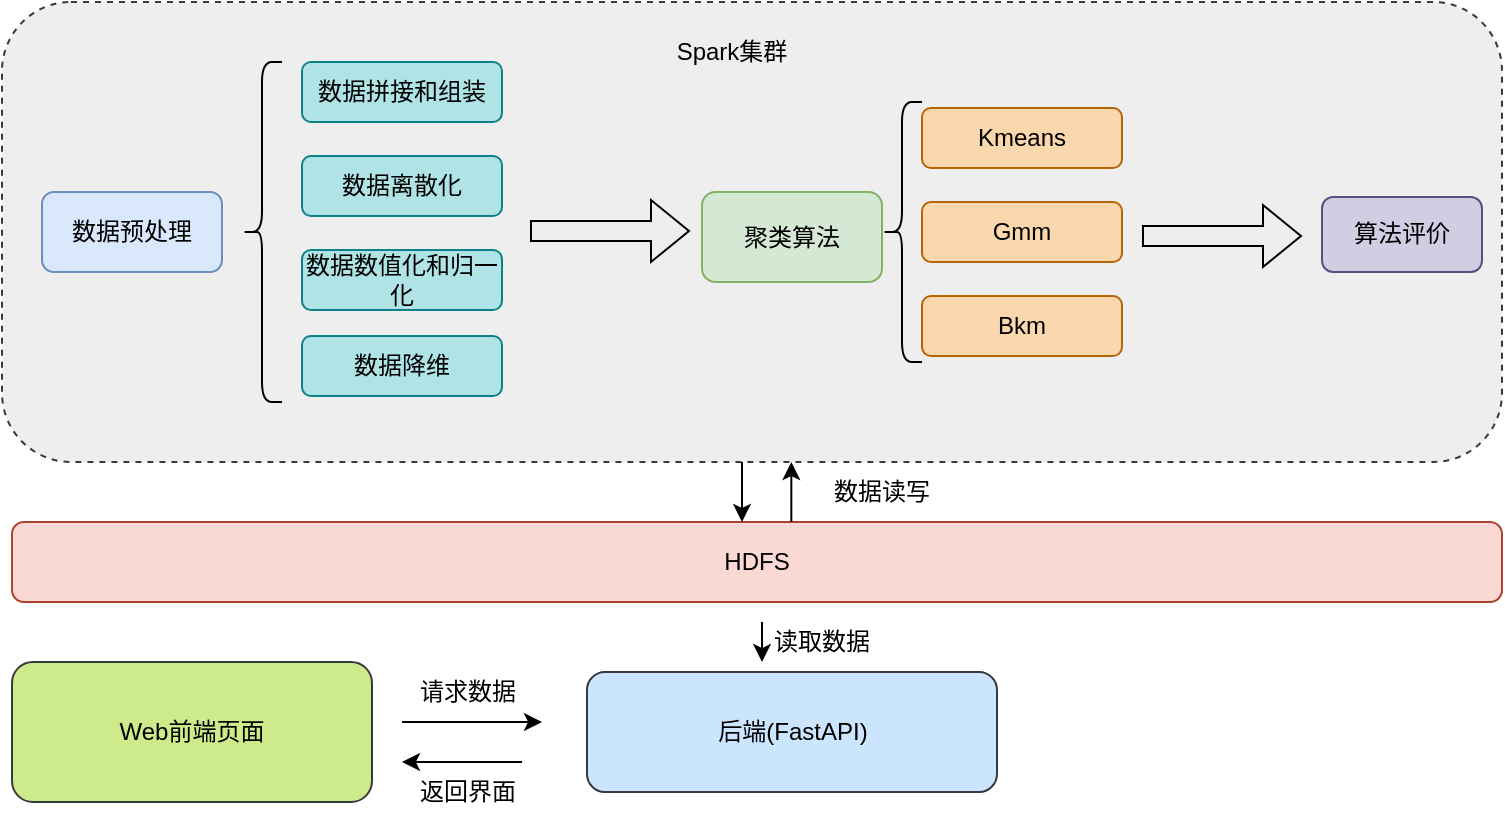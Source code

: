 <mxfile version="24.4.0" type="github">
  <diagram name="第 1 页" id="aVO2Qc_tfBkiSDM-4gPl">
    <mxGraphModel dx="1469" dy="746" grid="1" gridSize="10" guides="1" tooltips="1" connect="1" arrows="1" fold="1" page="1" pageScale="1" pageWidth="827" pageHeight="1169" math="0" shadow="0">
      <root>
        <mxCell id="0" />
        <mxCell id="1" parent="0" />
        <mxCell id="H8tJKzjwVSUlQSuMOM1C-24" value="" style="rounded=1;whiteSpace=wrap;html=1;dashed=1;fillColor=#eeeeee;strokeColor=#36393d;" vertex="1" parent="1">
          <mxGeometry x="150" y="520" width="750" height="230" as="geometry" />
        </mxCell>
        <mxCell id="H8tJKzjwVSUlQSuMOM1C-1" value="数据预处理" style="rounded=1;whiteSpace=wrap;html=1;fillColor=#dae8fc;strokeColor=#6c8ebf;" vertex="1" parent="1">
          <mxGeometry x="170" y="615" width="90" height="40" as="geometry" />
        </mxCell>
        <mxCell id="H8tJKzjwVSUlQSuMOM1C-3" value="数据拼接和组装" style="rounded=1;whiteSpace=wrap;html=1;fillColor=#b0e3e6;strokeColor=#0e8088;" vertex="1" parent="1">
          <mxGeometry x="300" y="550" width="100" height="30" as="geometry" />
        </mxCell>
        <mxCell id="H8tJKzjwVSUlQSuMOM1C-4" value="" style="shape=curlyBracket;whiteSpace=wrap;html=1;rounded=1;labelPosition=left;verticalLabelPosition=middle;align=right;verticalAlign=middle;" vertex="1" parent="1">
          <mxGeometry x="270" y="550" width="20" height="170" as="geometry" />
        </mxCell>
        <mxCell id="H8tJKzjwVSUlQSuMOM1C-5" value="数据离散化" style="rounded=1;whiteSpace=wrap;html=1;fillColor=#b0e3e6;strokeColor=#0e8088;" vertex="1" parent="1">
          <mxGeometry x="300" y="597" width="100" height="30" as="geometry" />
        </mxCell>
        <mxCell id="H8tJKzjwVSUlQSuMOM1C-6" value="数据数值化和归一化" style="rounded=1;whiteSpace=wrap;html=1;fillColor=#b0e3e6;strokeColor=#0e8088;" vertex="1" parent="1">
          <mxGeometry x="300" y="644" width="100" height="30" as="geometry" />
        </mxCell>
        <mxCell id="H8tJKzjwVSUlQSuMOM1C-7" value="数据降维" style="rounded=1;whiteSpace=wrap;html=1;fillColor=#b0e3e6;strokeColor=#0e8088;" vertex="1" parent="1">
          <mxGeometry x="300" y="687" width="100" height="30" as="geometry" />
        </mxCell>
        <mxCell id="H8tJKzjwVSUlQSuMOM1C-8" value="" style="shape=flexArrow;endArrow=classic;html=1;rounded=0;" edge="1" parent="1">
          <mxGeometry width="50" height="50" relative="1" as="geometry">
            <mxPoint x="414" y="634.5" as="sourcePoint" />
            <mxPoint x="494" y="634.5" as="targetPoint" />
          </mxGeometry>
        </mxCell>
        <mxCell id="H8tJKzjwVSUlQSuMOM1C-9" value="聚类算法" style="rounded=1;whiteSpace=wrap;html=1;fillColor=#d5e8d4;strokeColor=#82b366;" vertex="1" parent="1">
          <mxGeometry x="500" y="615" width="90" height="45" as="geometry" />
        </mxCell>
        <mxCell id="H8tJKzjwVSUlQSuMOM1C-10" value="Kmeans" style="rounded=1;whiteSpace=wrap;html=1;fillColor=#fad7ac;strokeColor=#b46504;" vertex="1" parent="1">
          <mxGeometry x="610" y="573" width="100" height="30" as="geometry" />
        </mxCell>
        <mxCell id="H8tJKzjwVSUlQSuMOM1C-11" value="" style="shape=curlyBracket;whiteSpace=wrap;html=1;rounded=1;labelPosition=left;verticalLabelPosition=middle;align=right;verticalAlign=middle;" vertex="1" parent="1">
          <mxGeometry x="590" y="570" width="20" height="130" as="geometry" />
        </mxCell>
        <mxCell id="H8tJKzjwVSUlQSuMOM1C-12" value="Gmm" style="rounded=1;whiteSpace=wrap;html=1;fillColor=#fad7ac;strokeColor=#b46504;" vertex="1" parent="1">
          <mxGeometry x="610" y="620" width="100" height="30" as="geometry" />
        </mxCell>
        <mxCell id="H8tJKzjwVSUlQSuMOM1C-13" value="Bkm" style="rounded=1;whiteSpace=wrap;html=1;fillColor=#fad7ac;strokeColor=#b46504;" vertex="1" parent="1">
          <mxGeometry x="610" y="667" width="100" height="30" as="geometry" />
        </mxCell>
        <mxCell id="H8tJKzjwVSUlQSuMOM1C-15" value="算法评价" style="rounded=1;whiteSpace=wrap;html=1;fillColor=#d0cee2;strokeColor=#56517e;" vertex="1" parent="1">
          <mxGeometry x="810" y="617.5" width="80" height="37.5" as="geometry" />
        </mxCell>
        <mxCell id="H8tJKzjwVSUlQSuMOM1C-17" value="" style="shape=flexArrow;endArrow=classic;html=1;rounded=0;" edge="1" parent="1">
          <mxGeometry width="50" height="50" relative="1" as="geometry">
            <mxPoint x="720" y="637" as="sourcePoint" />
            <mxPoint x="800" y="637" as="targetPoint" />
          </mxGeometry>
        </mxCell>
        <mxCell id="H8tJKzjwVSUlQSuMOM1C-18" value="Web前端页面" style="rounded=1;whiteSpace=wrap;html=1;fillColor=#cdeb8b;strokeColor=#36393d;" vertex="1" parent="1">
          <mxGeometry x="155" y="850" width="180" height="70" as="geometry" />
        </mxCell>
        <mxCell id="H8tJKzjwVSUlQSuMOM1C-19" value="HDFS" style="rounded=1;whiteSpace=wrap;html=1;fillColor=#fad9d5;strokeColor=#ae4132;" vertex="1" parent="1">
          <mxGeometry x="155" y="780" width="745" height="40" as="geometry" />
        </mxCell>
        <mxCell id="H8tJKzjwVSUlQSuMOM1C-21" value="" style="endArrow=classic;html=1;rounded=0;" edge="1" parent="1">
          <mxGeometry width="50" height="50" relative="1" as="geometry">
            <mxPoint x="544.66" y="780" as="sourcePoint" />
            <mxPoint x="544.66" y="750" as="targetPoint" />
          </mxGeometry>
        </mxCell>
        <mxCell id="H8tJKzjwVSUlQSuMOM1C-22" value="" style="endArrow=classic;html=1;rounded=0;" edge="1" parent="1">
          <mxGeometry width="50" height="50" relative="1" as="geometry">
            <mxPoint x="520" y="750" as="sourcePoint" />
            <mxPoint x="520" y="780" as="targetPoint" />
          </mxGeometry>
        </mxCell>
        <mxCell id="H8tJKzjwVSUlQSuMOM1C-25" value="数据读写" style="text;html=1;align=center;verticalAlign=middle;whiteSpace=wrap;rounded=0;" vertex="1" parent="1">
          <mxGeometry x="550" y="750" width="80" height="30" as="geometry" />
        </mxCell>
        <mxCell id="H8tJKzjwVSUlQSuMOM1C-26" value="后端(FastAPI)" style="rounded=1;whiteSpace=wrap;html=1;fillColor=#cce5ff;strokeColor=#36393d;" vertex="1" parent="1">
          <mxGeometry x="442.5" y="855" width="205" height="60" as="geometry" />
        </mxCell>
        <mxCell id="H8tJKzjwVSUlQSuMOM1C-27" value="" style="endArrow=classic;html=1;rounded=0;" edge="1" parent="1">
          <mxGeometry width="50" height="50" relative="1" as="geometry">
            <mxPoint x="350" y="880" as="sourcePoint" />
            <mxPoint x="420" y="880" as="targetPoint" />
          </mxGeometry>
        </mxCell>
        <mxCell id="H8tJKzjwVSUlQSuMOM1C-29" value="请求数据" style="text;html=1;align=center;verticalAlign=middle;whiteSpace=wrap;rounded=0;" vertex="1" parent="1">
          <mxGeometry x="353" y="850" width="60" height="30" as="geometry" />
        </mxCell>
        <mxCell id="H8tJKzjwVSUlQSuMOM1C-30" value="" style="endArrow=classic;html=1;rounded=0;" edge="1" parent="1">
          <mxGeometry width="50" height="50" relative="1" as="geometry">
            <mxPoint x="410" y="900" as="sourcePoint" />
            <mxPoint x="350" y="900" as="targetPoint" />
          </mxGeometry>
        </mxCell>
        <mxCell id="H8tJKzjwVSUlQSuMOM1C-31" value="返回界面" style="text;html=1;align=center;verticalAlign=middle;whiteSpace=wrap;rounded=0;" vertex="1" parent="1">
          <mxGeometry x="353" y="900" width="60" height="30" as="geometry" />
        </mxCell>
        <mxCell id="H8tJKzjwVSUlQSuMOM1C-32" value="" style="endArrow=classic;html=1;rounded=0;" edge="1" parent="1">
          <mxGeometry width="50" height="50" relative="1" as="geometry">
            <mxPoint x="530" y="830" as="sourcePoint" />
            <mxPoint x="530" y="850" as="targetPoint" />
          </mxGeometry>
        </mxCell>
        <mxCell id="H8tJKzjwVSUlQSuMOM1C-33" value="Spark集群" style="text;html=1;align=center;verticalAlign=middle;whiteSpace=wrap;rounded=0;" vertex="1" parent="1">
          <mxGeometry x="470" y="530" width="90" height="30" as="geometry" />
        </mxCell>
        <mxCell id="H8tJKzjwVSUlQSuMOM1C-34" value="读取数据" style="text;html=1;align=center;verticalAlign=middle;whiteSpace=wrap;rounded=0;" vertex="1" parent="1">
          <mxGeometry x="530" y="825" width="60" height="30" as="geometry" />
        </mxCell>
      </root>
    </mxGraphModel>
  </diagram>
</mxfile>

